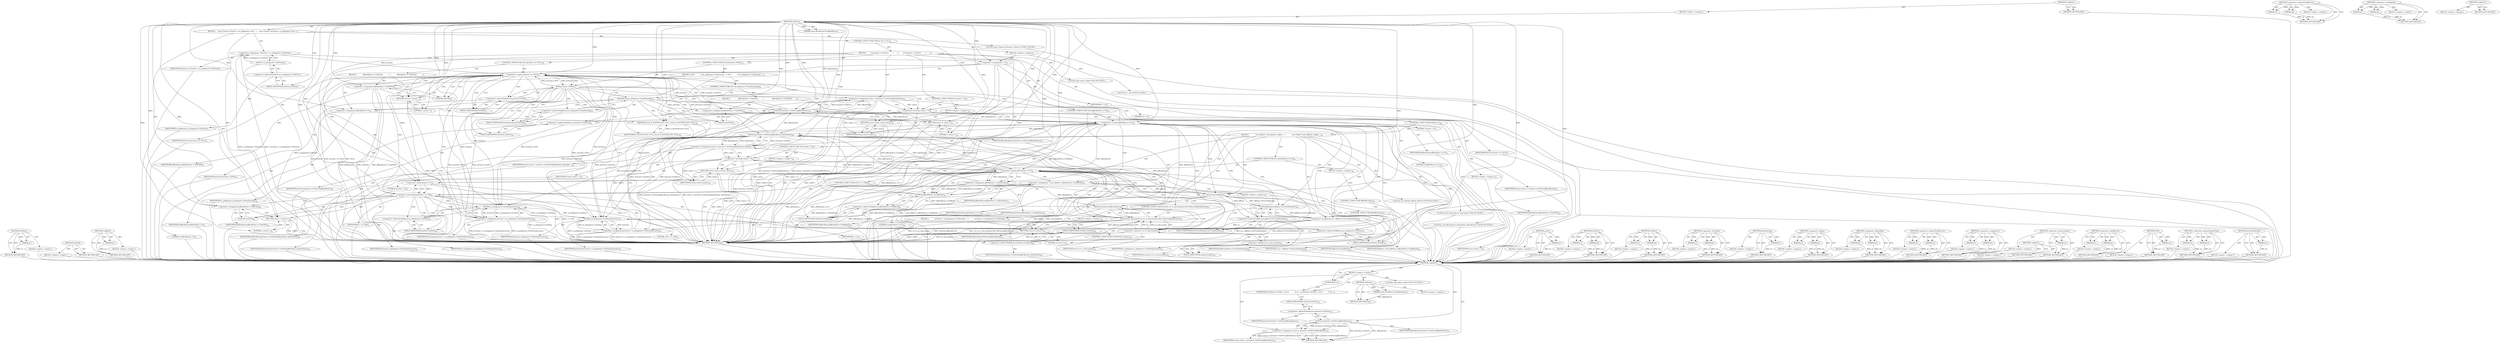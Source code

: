 digraph "&lt;global&gt;" {
vulnerable_251 [label=<(METHOD,VetEntry)>];
vulnerable_252 [label=<(PARAM,p1)>];
vulnerable_253 [label=<(BLOCK,&lt;empty&gt;,&lt;empty&gt;)>];
vulnerable_254 [label=<(METHOD_RETURN,ANY)>];
vulnerable_208 [label=<(METHOD,GetEOS)>];
vulnerable_209 [label=<(BLOCK,&lt;empty&gt;,&lt;empty&gt;)>];
vulnerable_210 [label=<(METHOD_RETURN,ANY)>];
vulnerable_229 [label=<(METHOD,GetBlock)>];
vulnerable_230 [label=<(PARAM,p1)>];
vulnerable_231 [label=<(BLOCK,&lt;empty&gt;,&lt;empty&gt;)>];
vulnerable_232 [label=<(METHOD_RETURN,ANY)>];
vulnerable_6 [label=<(METHOD,&lt;global&gt;)<SUB>1</SUB>>];
vulnerable_7 [label=<(BLOCK,&lt;empty&gt;,&lt;empty&gt;)<SUB>1</SUB>>];
vulnerable_8 [label=<(METHOD,GetFirst)<SUB>1</SUB>>];
vulnerable_9 [label=<(PARAM,const BlockEntry*&amp; pBlockEntry)<SUB>1</SUB>>];
vulnerable_10 [label=<(BLOCK,{
    const Cluster* pCluster = m_pSegment-&gt;Get...,{
    const Cluster* pCluster = m_pSegment-&gt;Get...)<SUB>2</SUB>>];
vulnerable_11 [label="<(LOCAL,const Cluster* pCluster: Cluster*)<SUB>3</SUB>>"];
vulnerable_12 [label=<(&lt;operator&gt;.assignment,* pCluster = m_pSegment-&gt;GetFirst())<SUB>3</SUB>>];
vulnerable_13 [label=<(IDENTIFIER,pCluster,* pCluster = m_pSegment-&gt;GetFirst())<SUB>3</SUB>>];
vulnerable_14 [label=<(GetFirst,m_pSegment-&gt;GetFirst())<SUB>3</SUB>>];
vulnerable_15 [label=<(&lt;operator&gt;.indirectFieldAccess,m_pSegment-&gt;GetFirst)<SUB>3</SUB>>];
vulnerable_16 [label=<(IDENTIFIER,m_pSegment,m_pSegment-&gt;GetFirst())<SUB>3</SUB>>];
vulnerable_17 [label=<(FIELD_IDENTIFIER,GetFirst,GetFirst)<SUB>3</SUB>>];
vulnerable_18 [label=<(CONTROL_STRUCTURE,FOR,for (int i = 0;;))<SUB>4</SUB>>];
vulnerable_19 [label=<(BLOCK,&lt;empty&gt;,&lt;empty&gt;)<SUB>4</SUB>>];
vulnerable_20 [label="<(LOCAL,int i: int)<SUB>4</SUB>>"];
vulnerable_21 [label=<(&lt;operator&gt;.assignment,i = 0)<SUB>4</SUB>>];
vulnerable_22 [label=<(IDENTIFIER,i,i = 0)<SUB>4</SUB>>];
vulnerable_23 [label=<(LITERAL,0,i = 0)<SUB>4</SUB>>];
vulnerable_24 [label=<(BLOCK,{
        if (pCluster == NULL)
        {
     ...,{
        if (pCluster == NULL)
        {
     ...)<SUB>5</SUB>>];
vulnerable_25 [label=<(CONTROL_STRUCTURE,IF,if (pCluster == NULL))<SUB>6</SUB>>];
vulnerable_26 [label=<(&lt;operator&gt;.equals,pCluster == NULL)<SUB>6</SUB>>];
vulnerable_27 [label=<(IDENTIFIER,pCluster,pCluster == NULL)<SUB>6</SUB>>];
vulnerable_28 [label=<(IDENTIFIER,NULL,pCluster == NULL)<SUB>6</SUB>>];
vulnerable_29 [label=<(BLOCK,{
            pBlockEntry = GetEOS();
         ...,{
            pBlockEntry = GetEOS();
         ...)<SUB>7</SUB>>];
vulnerable_30 [label=<(&lt;operator&gt;.assignment,pBlockEntry = GetEOS())<SUB>8</SUB>>];
vulnerable_31 [label=<(IDENTIFIER,pBlockEntry,pBlockEntry = GetEOS())<SUB>8</SUB>>];
vulnerable_32 [label=<(GetEOS,GetEOS())<SUB>8</SUB>>];
vulnerable_33 [label=<(RETURN,return 1;,return 1;)<SUB>9</SUB>>];
vulnerable_34 [label=<(LITERAL,1,return 1;)<SUB>9</SUB>>];
vulnerable_35 [label=<(CONTROL_STRUCTURE,IF,if (pCluster-&gt;EOS()))<SUB>11</SUB>>];
vulnerable_36 [label=<(EOS,pCluster-&gt;EOS())<SUB>11</SUB>>];
vulnerable_37 [label=<(&lt;operator&gt;.indirectFieldAccess,pCluster-&gt;EOS)<SUB>11</SUB>>];
vulnerable_38 [label=<(IDENTIFIER,pCluster,pCluster-&gt;EOS())<SUB>11</SUB>>];
vulnerable_39 [label=<(FIELD_IDENTIFIER,EOS,EOS)<SUB>11</SUB>>];
vulnerable_40 [label=<(BLOCK,{
 #if 0
            if (m_pSegment-&gt;Unparsed()...,{
 #if 0
            if (m_pSegment-&gt;Unparsed()...)<SUB>12</SUB>>];
vulnerable_41 [label=<(CONTROL_STRUCTURE,IF,if (m_pSegment-&gt;DoneParsing()))<SUB>20</SUB>>];
vulnerable_42 [label=<(DoneParsing,m_pSegment-&gt;DoneParsing())<SUB>20</SUB>>];
vulnerable_43 [label=<(&lt;operator&gt;.indirectFieldAccess,m_pSegment-&gt;DoneParsing)<SUB>20</SUB>>];
vulnerable_44 [label=<(IDENTIFIER,m_pSegment,m_pSegment-&gt;DoneParsing())<SUB>20</SUB>>];
vulnerable_45 [label=<(FIELD_IDENTIFIER,DoneParsing,DoneParsing)<SUB>20</SUB>>];
vulnerable_46 [label=<(BLOCK,{
                pBlockEntry = GetEOS();
     ...,{
                pBlockEntry = GetEOS();
     ...)<SUB>21</SUB>>];
vulnerable_47 [label=<(&lt;operator&gt;.assignment,pBlockEntry = GetEOS())<SUB>22</SUB>>];
vulnerable_48 [label=<(IDENTIFIER,pBlockEntry,pBlockEntry = GetEOS())<SUB>22</SUB>>];
vulnerable_49 [label=<(GetEOS,GetEOS())<SUB>22</SUB>>];
vulnerable_50 [label=<(RETURN,return 1;,return 1;)<SUB>23</SUB>>];
vulnerable_51 [label=<(LITERAL,1,return 1;)<SUB>23</SUB>>];
vulnerable_52 [label=<(&lt;operator&gt;.assignment,pBlockEntry = 0)<SUB>27</SUB>>];
vulnerable_53 [label=<(IDENTIFIER,pBlockEntry,pBlockEntry = 0)<SUB>27</SUB>>];
vulnerable_54 [label=<(LITERAL,0,pBlockEntry = 0)<SUB>27</SUB>>];
vulnerable_55 [label=<(RETURN,return E_BUFFER_NOT_FULL;,return E_BUFFER_NOT_FULL;)<SUB>28</SUB>>];
vulnerable_56 [label=<(IDENTIFIER,E_BUFFER_NOT_FULL,return E_BUFFER_NOT_FULL;)<SUB>28</SUB>>];
vulnerable_57 [label="<(LOCAL,long status: long)<SUB>30</SUB>>"];
vulnerable_58 [label=<(&lt;operator&gt;.assignment,status = pCluster-&gt;GetFirst(pBlockEntry))<SUB>30</SUB>>];
vulnerable_59 [label=<(IDENTIFIER,status,status = pCluster-&gt;GetFirst(pBlockEntry))<SUB>30</SUB>>];
vulnerable_60 [label=<(GetFirst,pCluster-&gt;GetFirst(pBlockEntry))<SUB>30</SUB>>];
vulnerable_61 [label=<(&lt;operator&gt;.indirectFieldAccess,pCluster-&gt;GetFirst)<SUB>30</SUB>>];
vulnerable_62 [label=<(IDENTIFIER,pCluster,pCluster-&gt;GetFirst(pBlockEntry))<SUB>30</SUB>>];
vulnerable_63 [label=<(FIELD_IDENTIFIER,GetFirst,GetFirst)<SUB>30</SUB>>];
vulnerable_64 [label=<(IDENTIFIER,pBlockEntry,pCluster-&gt;GetFirst(pBlockEntry))<SUB>30</SUB>>];
vulnerable_65 [label=<(CONTROL_STRUCTURE,IF,if (status &lt; 0))<SUB>31</SUB>>];
vulnerable_66 [label=<(&lt;operator&gt;.lessThan,status &lt; 0)<SUB>31</SUB>>];
vulnerable_67 [label=<(IDENTIFIER,status,status &lt; 0)<SUB>31</SUB>>];
vulnerable_68 [label=<(LITERAL,0,status &lt; 0)<SUB>31</SUB>>];
vulnerable_69 [label=<(BLOCK,&lt;empty&gt;,&lt;empty&gt;)<SUB>32</SUB>>];
vulnerable_70 [label=<(RETURN,return status;,return status;)<SUB>32</SUB>>];
vulnerable_71 [label=<(IDENTIFIER,status,return status;)<SUB>32</SUB>>];
vulnerable_72 [label=<(CONTROL_STRUCTURE,IF,if (pBlockEntry == 0))<SUB>33</SUB>>];
vulnerable_73 [label=<(&lt;operator&gt;.equals,pBlockEntry == 0)<SUB>33</SUB>>];
vulnerable_74 [label=<(IDENTIFIER,pBlockEntry,pBlockEntry == 0)<SUB>33</SUB>>];
vulnerable_75 [label=<(LITERAL,0,pBlockEntry == 0)<SUB>33</SUB>>];
vulnerable_76 [label=<(BLOCK,{
            pCluster = m_pSegment-&gt;GetNext(pC...,{
            pCluster = m_pSegment-&gt;GetNext(pC...)<SUB>34</SUB>>];
vulnerable_77 [label=<(&lt;operator&gt;.assignment,pCluster = m_pSegment-&gt;GetNext(pCluster))<SUB>35</SUB>>];
vulnerable_78 [label=<(IDENTIFIER,pCluster,pCluster = m_pSegment-&gt;GetNext(pCluster))<SUB>35</SUB>>];
vulnerable_79 [label=<(GetNext,m_pSegment-&gt;GetNext(pCluster))<SUB>35</SUB>>];
vulnerable_80 [label=<(&lt;operator&gt;.indirectFieldAccess,m_pSegment-&gt;GetNext)<SUB>35</SUB>>];
vulnerable_81 [label=<(IDENTIFIER,m_pSegment,m_pSegment-&gt;GetNext(pCluster))<SUB>35</SUB>>];
vulnerable_82 [label=<(FIELD_IDENTIFIER,GetNext,GetNext)<SUB>35</SUB>>];
vulnerable_83 [label=<(IDENTIFIER,pCluster,m_pSegment-&gt;GetNext(pCluster))<SUB>35</SUB>>];
vulnerable_84 [label=<(CONTROL_STRUCTURE,CONTINUE,continue;)<SUB>36</SUB>>];
vulnerable_85 [label=<(CONTROL_STRUCTURE,FOR,for (;;))<SUB>38</SUB>>];
vulnerable_86 [label=<(BLOCK,&lt;empty&gt;,&lt;empty&gt;)<SUB>38</SUB>>];
vulnerable_87 [label=<(BLOCK,{
            const Block* const pBlock = pBloc...,{
            const Block* const pBlock = pBloc...)<SUB>39</SUB>>];
vulnerable_88 [label="<(LOCAL,const Block* pBlock: Block*)<SUB>40</SUB>>"];
vulnerable_89 [label=<(&lt;operator&gt;.assignment,* const pBlock = pBlockEntry-&gt;GetBlock())<SUB>40</SUB>>];
vulnerable_90 [label=<(IDENTIFIER,pBlock,* const pBlock = pBlockEntry-&gt;GetBlock())<SUB>40</SUB>>];
vulnerable_91 [label=<(GetBlock,pBlockEntry-&gt;GetBlock())<SUB>40</SUB>>];
vulnerable_92 [label=<(&lt;operator&gt;.indirectFieldAccess,pBlockEntry-&gt;GetBlock)<SUB>40</SUB>>];
vulnerable_93 [label=<(IDENTIFIER,pBlockEntry,pBlockEntry-&gt;GetBlock())<SUB>40</SUB>>];
vulnerable_94 [label=<(FIELD_IDENTIFIER,GetBlock,GetBlock)<SUB>40</SUB>>];
vulnerable_95 [label=<(assert,assert(pBlock))<SUB>41</SUB>>];
vulnerable_96 [label=<(IDENTIFIER,pBlock,assert(pBlock))<SUB>41</SUB>>];
vulnerable_97 [label="<(LOCAL,const long long tn: long long)<SUB>42</SUB>>"];
vulnerable_98 [label=<(&lt;operator&gt;.assignment,tn = pBlock-&gt;GetTrackNumber())<SUB>42</SUB>>];
vulnerable_99 [label=<(IDENTIFIER,tn,tn = pBlock-&gt;GetTrackNumber())<SUB>42</SUB>>];
vulnerable_100 [label=<(GetTrackNumber,pBlock-&gt;GetTrackNumber())<SUB>42</SUB>>];
vulnerable_101 [label=<(&lt;operator&gt;.indirectFieldAccess,pBlock-&gt;GetTrackNumber)<SUB>42</SUB>>];
vulnerable_102 [label=<(IDENTIFIER,pBlock,pBlock-&gt;GetTrackNumber())<SUB>42</SUB>>];
vulnerable_103 [label=<(FIELD_IDENTIFIER,GetTrackNumber,GetTrackNumber)<SUB>42</SUB>>];
vulnerable_104 [label=<(CONTROL_STRUCTURE,IF,if ((tn == m_info.number) &amp;&amp; VetEntry(pBlockEntry)))<SUB>43</SUB>>];
vulnerable_105 [label=<(&lt;operator&gt;.logicalAnd,(tn == m_info.number) &amp;&amp; VetEntry(pBlockEntry))<SUB>43</SUB>>];
vulnerable_106 [label=<(&lt;operator&gt;.equals,tn == m_info.number)<SUB>43</SUB>>];
vulnerable_107 [label=<(IDENTIFIER,tn,tn == m_info.number)<SUB>43</SUB>>];
vulnerable_108 [label=<(&lt;operator&gt;.fieldAccess,m_info.number)<SUB>43</SUB>>];
vulnerable_109 [label=<(IDENTIFIER,m_info,tn == m_info.number)<SUB>43</SUB>>];
vulnerable_110 [label=<(FIELD_IDENTIFIER,number,number)<SUB>43</SUB>>];
vulnerable_111 [label=<(VetEntry,VetEntry(pBlockEntry))<SUB>43</SUB>>];
vulnerable_112 [label=<(IDENTIFIER,pBlockEntry,VetEntry(pBlockEntry))<SUB>43</SUB>>];
vulnerable_113 [label=<(BLOCK,&lt;empty&gt;,&lt;empty&gt;)<SUB>44</SUB>>];
vulnerable_114 [label=<(RETURN,return 0;,return 0;)<SUB>44</SUB>>];
vulnerable_115 [label=<(LITERAL,0,return 0;)<SUB>44</SUB>>];
vulnerable_116 [label="<(LOCAL,const BlockEntry* pNextEntry: BlockEntry*)<SUB>45</SUB>>"];
vulnerable_117 [label=<(&lt;operator&gt;.assignment,status = pCluster-&gt;GetNext(pBlockEntry, pNextEn...)<SUB>46</SUB>>];
vulnerable_118 [label=<(IDENTIFIER,status,status = pCluster-&gt;GetNext(pBlockEntry, pNextEn...)<SUB>46</SUB>>];
vulnerable_119 [label=<(GetNext,pCluster-&gt;GetNext(pBlockEntry, pNextEntry))<SUB>46</SUB>>];
vulnerable_120 [label=<(&lt;operator&gt;.indirectFieldAccess,pCluster-&gt;GetNext)<SUB>46</SUB>>];
vulnerable_121 [label=<(IDENTIFIER,pCluster,pCluster-&gt;GetNext(pBlockEntry, pNextEntry))<SUB>46</SUB>>];
vulnerable_122 [label=<(FIELD_IDENTIFIER,GetNext,GetNext)<SUB>46</SUB>>];
vulnerable_123 [label=<(IDENTIFIER,pBlockEntry,pCluster-&gt;GetNext(pBlockEntry, pNextEntry))<SUB>46</SUB>>];
vulnerable_124 [label=<(IDENTIFIER,pNextEntry,pCluster-&gt;GetNext(pBlockEntry, pNextEntry))<SUB>46</SUB>>];
vulnerable_125 [label=<(CONTROL_STRUCTURE,IF,if (status &lt; 0))<SUB>47</SUB>>];
vulnerable_126 [label=<(&lt;operator&gt;.lessThan,status &lt; 0)<SUB>47</SUB>>];
vulnerable_127 [label=<(IDENTIFIER,status,status &lt; 0)<SUB>47</SUB>>];
vulnerable_128 [label=<(LITERAL,0,status &lt; 0)<SUB>47</SUB>>];
vulnerable_129 [label=<(BLOCK,&lt;empty&gt;,&lt;empty&gt;)<SUB>48</SUB>>];
vulnerable_130 [label=<(RETURN,return status;,return status;)<SUB>48</SUB>>];
vulnerable_131 [label=<(IDENTIFIER,status,return status;)<SUB>48</SUB>>];
vulnerable_132 [label=<(CONTROL_STRUCTURE,IF,if (pNextEntry == 0))<SUB>49</SUB>>];
vulnerable_133 [label=<(&lt;operator&gt;.equals,pNextEntry == 0)<SUB>49</SUB>>];
vulnerable_134 [label=<(IDENTIFIER,pNextEntry,pNextEntry == 0)<SUB>49</SUB>>];
vulnerable_135 [label=<(LITERAL,0,pNextEntry == 0)<SUB>49</SUB>>];
vulnerable_136 [label=<(BLOCK,&lt;empty&gt;,&lt;empty&gt;)<SUB>50</SUB>>];
vulnerable_137 [label=<(CONTROL_STRUCTURE,BREAK,break;)<SUB>50</SUB>>];
vulnerable_138 [label=<(&lt;operator&gt;.assignment,pBlockEntry = pNextEntry)<SUB>51</SUB>>];
vulnerable_139 [label=<(IDENTIFIER,pBlockEntry,pBlockEntry = pNextEntry)<SUB>51</SUB>>];
vulnerable_140 [label=<(IDENTIFIER,pNextEntry,pBlockEntry = pNextEntry)<SUB>51</SUB>>];
vulnerable_141 [label=<(&lt;operator&gt;.preIncrement,++i)<SUB>53</SUB>>];
vulnerable_142 [label=<(IDENTIFIER,i,++i)<SUB>53</SUB>>];
vulnerable_143 [label=<(CONTROL_STRUCTURE,IF,if (i &gt;= 100))<SUB>54</SUB>>];
vulnerable_144 [label=<(&lt;operator&gt;.greaterEqualsThan,i &gt;= 100)<SUB>54</SUB>>];
vulnerable_145 [label=<(IDENTIFIER,i,i &gt;= 100)<SUB>54</SUB>>];
vulnerable_146 [label=<(LITERAL,100,i &gt;= 100)<SUB>54</SUB>>];
vulnerable_147 [label=<(BLOCK,&lt;empty&gt;,&lt;empty&gt;)<SUB>55</SUB>>];
vulnerable_148 [label=<(CONTROL_STRUCTURE,BREAK,break;)<SUB>55</SUB>>];
vulnerable_149 [label=<(&lt;operator&gt;.assignment,pCluster = m_pSegment-&gt;GetNext(pCluster))<SUB>56</SUB>>];
vulnerable_150 [label=<(IDENTIFIER,pCluster,pCluster = m_pSegment-&gt;GetNext(pCluster))<SUB>56</SUB>>];
vulnerable_151 [label=<(GetNext,m_pSegment-&gt;GetNext(pCluster))<SUB>56</SUB>>];
vulnerable_152 [label=<(&lt;operator&gt;.indirectFieldAccess,m_pSegment-&gt;GetNext)<SUB>56</SUB>>];
vulnerable_153 [label=<(IDENTIFIER,m_pSegment,m_pSegment-&gt;GetNext(pCluster))<SUB>56</SUB>>];
vulnerable_154 [label=<(FIELD_IDENTIFIER,GetNext,GetNext)<SUB>56</SUB>>];
vulnerable_155 [label=<(IDENTIFIER,pCluster,m_pSegment-&gt;GetNext(pCluster))<SUB>56</SUB>>];
vulnerable_156 [label=<(&lt;operator&gt;.assignment,pBlockEntry = GetEOS())<SUB>60</SUB>>];
vulnerable_157 [label=<(IDENTIFIER,pBlockEntry,pBlockEntry = GetEOS())<SUB>60</SUB>>];
vulnerable_158 [label=<(GetEOS,GetEOS())<SUB>60</SUB>>];
vulnerable_159 [label=<(RETURN,return 1;,return 1;)<SUB>61</SUB>>];
vulnerable_160 [label=<(LITERAL,1,return 1;)<SUB>61</SUB>>];
vulnerable_161 [label=<(METHOD_RETURN,long)<SUB>1</SUB>>];
vulnerable_163 [label=<(METHOD_RETURN,ANY)<SUB>1</SUB>>];
vulnerable_233 [label=<(METHOD,assert)>];
vulnerable_234 [label=<(PARAM,p1)>];
vulnerable_235 [label=<(BLOCK,&lt;empty&gt;,&lt;empty&gt;)>];
vulnerable_236 [label=<(METHOD_RETURN,ANY)>];
vulnerable_193 [label=<(METHOD,GetFirst)>];
vulnerable_194 [label=<(PARAM,p1)>];
vulnerable_195 [label=<(PARAM,p2)>];
vulnerable_196 [label=<(BLOCK,&lt;empty&gt;,&lt;empty&gt;)>];
vulnerable_197 [label=<(METHOD_RETURN,ANY)>];
vulnerable_224 [label=<(METHOD,GetNext)>];
vulnerable_225 [label=<(PARAM,p1)>];
vulnerable_226 [label=<(PARAM,p2)>];
vulnerable_227 [label=<(BLOCK,&lt;empty&gt;,&lt;empty&gt;)>];
vulnerable_228 [label=<(METHOD_RETURN,ANY)>];
vulnerable_219 [label=<(METHOD,&lt;operator&gt;.lessThan)>];
vulnerable_220 [label=<(PARAM,p1)>];
vulnerable_221 [label=<(PARAM,p2)>];
vulnerable_222 [label=<(BLOCK,&lt;empty&gt;,&lt;empty&gt;)>];
vulnerable_223 [label=<(METHOD_RETURN,ANY)>];
vulnerable_215 [label=<(METHOD,DoneParsing)>];
vulnerable_216 [label=<(PARAM,p1)>];
vulnerable_217 [label=<(BLOCK,&lt;empty&gt;,&lt;empty&gt;)>];
vulnerable_218 [label=<(METHOD_RETURN,ANY)>];
vulnerable_203 [label=<(METHOD,&lt;operator&gt;.equals)>];
vulnerable_204 [label=<(PARAM,p1)>];
vulnerable_205 [label=<(PARAM,p2)>];
vulnerable_206 [label=<(BLOCK,&lt;empty&gt;,&lt;empty&gt;)>];
vulnerable_207 [label=<(METHOD_RETURN,ANY)>];
vulnerable_241 [label=<(METHOD,&lt;operator&gt;.logicalAnd)>];
vulnerable_242 [label=<(PARAM,p1)>];
vulnerable_243 [label=<(PARAM,p2)>];
vulnerable_244 [label=<(BLOCK,&lt;empty&gt;,&lt;empty&gt;)>];
vulnerable_245 [label=<(METHOD_RETURN,ANY)>];
vulnerable_198 [label=<(METHOD,&lt;operator&gt;.indirectFieldAccess)>];
vulnerable_199 [label=<(PARAM,p1)>];
vulnerable_200 [label=<(PARAM,p2)>];
vulnerable_201 [label=<(BLOCK,&lt;empty&gt;,&lt;empty&gt;)>];
vulnerable_202 [label=<(METHOD_RETURN,ANY)>];
vulnerable_188 [label=<(METHOD,&lt;operator&gt;.assignment)>];
vulnerable_189 [label=<(PARAM,p1)>];
vulnerable_190 [label=<(PARAM,p2)>];
vulnerable_191 [label=<(BLOCK,&lt;empty&gt;,&lt;empty&gt;)>];
vulnerable_192 [label=<(METHOD_RETURN,ANY)>];
vulnerable_182 [label=<(METHOD,&lt;global&gt;)<SUB>1</SUB>>];
vulnerable_183 [label=<(BLOCK,&lt;empty&gt;,&lt;empty&gt;)>];
vulnerable_184 [label=<(METHOD_RETURN,ANY)>];
vulnerable_255 [label=<(METHOD,&lt;operator&gt;.preIncrement)>];
vulnerable_256 [label=<(PARAM,p1)>];
vulnerable_257 [label=<(BLOCK,&lt;empty&gt;,&lt;empty&gt;)>];
vulnerable_258 [label=<(METHOD_RETURN,ANY)>];
vulnerable_246 [label=<(METHOD,&lt;operator&gt;.fieldAccess)>];
vulnerable_247 [label=<(PARAM,p1)>];
vulnerable_248 [label=<(PARAM,p2)>];
vulnerable_249 [label=<(BLOCK,&lt;empty&gt;,&lt;empty&gt;)>];
vulnerable_250 [label=<(METHOD_RETURN,ANY)>];
vulnerable_211 [label=<(METHOD,EOS)>];
vulnerable_212 [label=<(PARAM,p1)>];
vulnerable_213 [label=<(BLOCK,&lt;empty&gt;,&lt;empty&gt;)>];
vulnerable_214 [label=<(METHOD_RETURN,ANY)>];
vulnerable_259 [label=<(METHOD,&lt;operator&gt;.greaterEqualsThan)>];
vulnerable_260 [label=<(PARAM,p1)>];
vulnerable_261 [label=<(PARAM,p2)>];
vulnerable_262 [label=<(BLOCK,&lt;empty&gt;,&lt;empty&gt;)>];
vulnerable_263 [label=<(METHOD_RETURN,ANY)>];
vulnerable_237 [label=<(METHOD,GetTrackNumber)>];
vulnerable_238 [label=<(PARAM,p1)>];
vulnerable_239 [label=<(BLOCK,&lt;empty&gt;,&lt;empty&gt;)>];
vulnerable_240 [label=<(METHOD_RETURN,ANY)>];
fixed_6 [label=<(METHOD,&lt;global&gt;)<SUB>1</SUB>>];
fixed_7 [label=<(BLOCK,&lt;empty&gt;,&lt;empty&gt;)<SUB>1</SUB>>];
fixed_8 [label=<(METHOD,GetFirst)<SUB>1</SUB>>];
fixed_9 [label=<(PARAM,const BlockEntry*&amp; pBlockEntry)<SUB>1</SUB>>];
fixed_10 [label=<(BLOCK,&lt;empty&gt;,&lt;empty&gt;)>];
fixed_11 [label=<(METHOD_RETURN,long)<SUB>1</SUB>>];
fixed_13 [label=<(UNKNOWN,t,t)<SUB>1</SUB>>];
fixed_14 [label=<(UNKNOWN,if (pCluster-&gt;EOS()) {
 #if 0
            if (m...,if (pCluster-&gt;EOS()) {
 #if 0
            if (m...)<SUB>2</SUB>>];
fixed_15 [label="<(LOCAL,long status: long)<SUB>19</SUB>>"];
fixed_16 [label=<(&lt;operator&gt;.assignment,status = pCluster-&gt;GetFirst(pBlockEntry))<SUB>19</SUB>>];
fixed_17 [label=<(IDENTIFIER,status,status = pCluster-&gt;GetFirst(pBlockEntry))<SUB>19</SUB>>];
fixed_18 [label=<(GetFirst,pCluster-&gt;GetFirst(pBlockEntry))<SUB>19</SUB>>];
fixed_19 [label=<(&lt;operator&gt;.indirectFieldAccess,pCluster-&gt;GetFirst)<SUB>19</SUB>>];
fixed_20 [label=<(IDENTIFIER,pCluster,pCluster-&gt;GetFirst(pBlockEntry))<SUB>19</SUB>>];
fixed_21 [label=<(FIELD_IDENTIFIER,GetFirst,GetFirst)<SUB>19</SUB>>];
fixed_22 [label=<(IDENTIFIER,pBlockEntry,pCluster-&gt;GetFirst(pBlockEntry))<SUB>19</SUB>>];
fixed_23 [label=<(METHOD_RETURN,ANY)<SUB>1</SUB>>];
fixed_43 [label=<(METHOD,&lt;operator&gt;.indirectFieldAccess)>];
fixed_44 [label=<(PARAM,p1)>];
fixed_45 [label=<(PARAM,p2)>];
fixed_46 [label=<(BLOCK,&lt;empty&gt;,&lt;empty&gt;)>];
fixed_47 [label=<(METHOD_RETURN,ANY)>];
fixed_38 [label=<(METHOD,&lt;operator&gt;.assignment)>];
fixed_39 [label=<(PARAM,p1)>];
fixed_40 [label=<(PARAM,p2)>];
fixed_41 [label=<(BLOCK,&lt;empty&gt;,&lt;empty&gt;)>];
fixed_42 [label=<(METHOD_RETURN,ANY)>];
fixed_32 [label=<(METHOD,&lt;global&gt;)<SUB>1</SUB>>];
fixed_33 [label=<(BLOCK,&lt;empty&gt;,&lt;empty&gt;)>];
fixed_34 [label=<(METHOD_RETURN,ANY)>];
vulnerable_251 -> vulnerable_252  [key=0, label="AST: "];
vulnerable_251 -> vulnerable_252  [key=1, label="DDG: "];
vulnerable_251 -> vulnerable_253  [key=0, label="AST: "];
vulnerable_251 -> vulnerable_254  [key=0, label="AST: "];
vulnerable_251 -> vulnerable_254  [key=1, label="CFG: "];
vulnerable_252 -> vulnerable_254  [key=0, label="DDG: p1"];
vulnerable_253 -> fixed_6  [key=0];
vulnerable_254 -> fixed_6  [key=0];
vulnerable_208 -> vulnerable_209  [key=0, label="AST: "];
vulnerable_208 -> vulnerable_210  [key=0, label="AST: "];
vulnerable_208 -> vulnerable_210  [key=1, label="CFG: "];
vulnerable_209 -> fixed_6  [key=0];
vulnerable_210 -> fixed_6  [key=0];
vulnerable_229 -> vulnerable_230  [key=0, label="AST: "];
vulnerable_229 -> vulnerable_230  [key=1, label="DDG: "];
vulnerable_229 -> vulnerable_231  [key=0, label="AST: "];
vulnerable_229 -> vulnerable_232  [key=0, label="AST: "];
vulnerable_229 -> vulnerable_232  [key=1, label="CFG: "];
vulnerable_230 -> vulnerable_232  [key=0, label="DDG: p1"];
vulnerable_231 -> fixed_6  [key=0];
vulnerable_232 -> fixed_6  [key=0];
vulnerable_6 -> vulnerable_7  [key=0, label="AST: "];
vulnerable_6 -> vulnerable_163  [key=0, label="AST: "];
vulnerable_6 -> vulnerable_163  [key=1, label="CFG: "];
vulnerable_7 -> vulnerable_8  [key=0, label="AST: "];
vulnerable_8 -> vulnerable_9  [key=0, label="AST: "];
vulnerable_8 -> vulnerable_9  [key=1, label="DDG: "];
vulnerable_8 -> vulnerable_10  [key=0, label="AST: "];
vulnerable_8 -> vulnerable_161  [key=0, label="AST: "];
vulnerable_8 -> vulnerable_17  [key=0, label="CFG: "];
vulnerable_8 -> vulnerable_156  [key=0, label="DDG: "];
vulnerable_8 -> vulnerable_159  [key=0, label="DDG: "];
vulnerable_8 -> vulnerable_160  [key=0, label="DDG: "];
vulnerable_8 -> vulnerable_21  [key=0, label="DDG: "];
vulnerable_8 -> vulnerable_141  [key=0, label="DDG: "];
vulnerable_8 -> vulnerable_26  [key=0, label="DDG: "];
vulnerable_8 -> vulnerable_30  [key=0, label="DDG: "];
vulnerable_8 -> vulnerable_33  [key=0, label="DDG: "];
vulnerable_8 -> vulnerable_52  [key=0, label="DDG: "];
vulnerable_8 -> vulnerable_55  [key=0, label="DDG: "];
vulnerable_8 -> vulnerable_60  [key=0, label="DDG: "];
vulnerable_8 -> vulnerable_66  [key=0, label="DDG: "];
vulnerable_8 -> vulnerable_73  [key=0, label="DDG: "];
vulnerable_8 -> vulnerable_138  [key=0, label="DDG: "];
vulnerable_8 -> vulnerable_144  [key=0, label="DDG: "];
vulnerable_8 -> vulnerable_151  [key=0, label="DDG: "];
vulnerable_8 -> vulnerable_34  [key=0, label="DDG: "];
vulnerable_8 -> vulnerable_56  [key=0, label="DDG: "];
vulnerable_8 -> vulnerable_71  [key=0, label="DDG: "];
vulnerable_8 -> vulnerable_95  [key=0, label="DDG: "];
vulnerable_8 -> vulnerable_47  [key=0, label="DDG: "];
vulnerable_8 -> vulnerable_50  [key=0, label="DDG: "];
vulnerable_8 -> vulnerable_79  [key=0, label="DDG: "];
vulnerable_8 -> vulnerable_114  [key=0, label="DDG: "];
vulnerable_8 -> vulnerable_119  [key=0, label="DDG: "];
vulnerable_8 -> vulnerable_126  [key=0, label="DDG: "];
vulnerable_8 -> vulnerable_133  [key=0, label="DDG: "];
vulnerable_8 -> vulnerable_51  [key=0, label="DDG: "];
vulnerable_8 -> vulnerable_106  [key=0, label="DDG: "];
vulnerable_8 -> vulnerable_111  [key=0, label="DDG: "];
vulnerable_8 -> vulnerable_115  [key=0, label="DDG: "];
vulnerable_8 -> vulnerable_131  [key=0, label="DDG: "];
vulnerable_9 -> vulnerable_60  [key=0, label="DDG: pBlockEntry"];
vulnerable_10 -> vulnerable_11  [key=0, label="AST: "];
vulnerable_10 -> vulnerable_12  [key=0, label="AST: "];
vulnerable_10 -> vulnerable_18  [key=0, label="AST: "];
vulnerable_10 -> vulnerable_156  [key=0, label="AST: "];
vulnerable_10 -> vulnerable_159  [key=0, label="AST: "];
vulnerable_11 -> fixed_6  [key=0];
vulnerable_12 -> vulnerable_13  [key=0, label="AST: "];
vulnerable_12 -> vulnerable_14  [key=0, label="AST: "];
vulnerable_12 -> vulnerable_21  [key=0, label="CFG: "];
vulnerable_12 -> vulnerable_161  [key=0, label="DDG: m_pSegment-&gt;GetFirst()"];
vulnerable_12 -> vulnerable_161  [key=1, label="DDG: * pCluster = m_pSegment-&gt;GetFirst()"];
vulnerable_12 -> vulnerable_26  [key=0, label="DDG: pCluster"];
vulnerable_13 -> fixed_6  [key=0];
vulnerable_14 -> vulnerable_15  [key=0, label="AST: "];
vulnerable_14 -> vulnerable_12  [key=0, label="CFG: "];
vulnerable_14 -> vulnerable_12  [key=1, label="DDG: m_pSegment-&gt;GetFirst"];
vulnerable_14 -> vulnerable_161  [key=0, label="DDG: m_pSegment-&gt;GetFirst"];
vulnerable_15 -> vulnerable_16  [key=0, label="AST: "];
vulnerable_15 -> vulnerable_17  [key=0, label="AST: "];
vulnerable_15 -> vulnerable_14  [key=0, label="CFG: "];
vulnerable_16 -> fixed_6  [key=0];
vulnerable_17 -> vulnerable_15  [key=0, label="CFG: "];
vulnerable_18 -> vulnerable_19  [key=0, label="AST: "];
vulnerable_18 -> vulnerable_24  [key=0, label="AST: "];
vulnerable_19 -> vulnerable_20  [key=0, label="AST: "];
vulnerable_19 -> vulnerable_21  [key=0, label="AST: "];
vulnerable_20 -> fixed_6  [key=0];
vulnerable_21 -> vulnerable_22  [key=0, label="AST: "];
vulnerable_21 -> vulnerable_23  [key=0, label="AST: "];
vulnerable_21 -> vulnerable_26  [key=0, label="CFG: "];
vulnerable_21 -> vulnerable_161  [key=0, label="DDG: i"];
vulnerable_21 -> vulnerable_161  [key=1, label="DDG: i = 0"];
vulnerable_21 -> vulnerable_141  [key=0, label="DDG: i"];
vulnerable_22 -> fixed_6  [key=0];
vulnerable_23 -> fixed_6  [key=0];
vulnerable_24 -> vulnerable_25  [key=0, label="AST: "];
vulnerable_24 -> vulnerable_35  [key=0, label="AST: "];
vulnerable_24 -> vulnerable_57  [key=0, label="AST: "];
vulnerable_24 -> vulnerable_58  [key=0, label="AST: "];
vulnerable_24 -> vulnerable_65  [key=0, label="AST: "];
vulnerable_24 -> vulnerable_72  [key=0, label="AST: "];
vulnerable_24 -> vulnerable_85  [key=0, label="AST: "];
vulnerable_24 -> vulnerable_141  [key=0, label="AST: "];
vulnerable_24 -> vulnerable_143  [key=0, label="AST: "];
vulnerable_24 -> vulnerable_149  [key=0, label="AST: "];
vulnerable_25 -> vulnerable_26  [key=0, label="AST: "];
vulnerable_25 -> vulnerable_29  [key=0, label="AST: "];
vulnerable_26 -> vulnerable_27  [key=0, label="AST: "];
vulnerable_26 -> vulnerable_28  [key=0, label="AST: "];
vulnerable_26 -> vulnerable_32  [key=0, label="CFG: "];
vulnerable_26 -> vulnerable_32  [key=1, label="CDG: "];
vulnerable_26 -> vulnerable_39  [key=0, label="CFG: "];
vulnerable_26 -> vulnerable_39  [key=1, label="CDG: "];
vulnerable_26 -> vulnerable_161  [key=0, label="DDG: pCluster"];
vulnerable_26 -> vulnerable_161  [key=1, label="DDG: pCluster == NULL"];
vulnerable_26 -> vulnerable_161  [key=2, label="DDG: NULL"];
vulnerable_26 -> vulnerable_36  [key=0, label="DDG: pCluster"];
vulnerable_26 -> vulnerable_36  [key=1, label="CDG: "];
vulnerable_26 -> vulnerable_60  [key=0, label="DDG: pCluster"];
vulnerable_26 -> vulnerable_151  [key=0, label="DDG: pCluster"];
vulnerable_26 -> vulnerable_79  [key=0, label="DDG: pCluster"];
vulnerable_26 -> vulnerable_119  [key=0, label="DDG: pCluster"];
vulnerable_26 -> vulnerable_30  [key=0, label="CDG: "];
vulnerable_26 -> vulnerable_37  [key=0, label="CDG: "];
vulnerable_26 -> vulnerable_33  [key=0, label="CDG: "];
vulnerable_27 -> fixed_6  [key=0];
vulnerable_28 -> fixed_6  [key=0];
vulnerable_29 -> vulnerable_30  [key=0, label="AST: "];
vulnerable_29 -> vulnerable_33  [key=0, label="AST: "];
vulnerable_30 -> vulnerable_31  [key=0, label="AST: "];
vulnerable_30 -> vulnerable_32  [key=0, label="AST: "];
vulnerable_30 -> vulnerable_33  [key=0, label="CFG: "];
vulnerable_30 -> vulnerable_161  [key=0, label="DDG: pBlockEntry"];
vulnerable_30 -> vulnerable_161  [key=1, label="DDG: GetEOS()"];
vulnerable_30 -> vulnerable_161  [key=2, label="DDG: pBlockEntry = GetEOS()"];
vulnerable_31 -> fixed_6  [key=0];
vulnerable_32 -> vulnerable_30  [key=0, label="CFG: "];
vulnerable_33 -> vulnerable_34  [key=0, label="AST: "];
vulnerable_33 -> vulnerable_161  [key=0, label="CFG: "];
vulnerable_33 -> vulnerable_161  [key=1, label="DDG: &lt;RET&gt;"];
vulnerable_34 -> vulnerable_33  [key=0, label="DDG: 1"];
vulnerable_35 -> vulnerable_36  [key=0, label="AST: "];
vulnerable_35 -> vulnerable_40  [key=0, label="AST: "];
vulnerable_36 -> vulnerable_37  [key=0, label="AST: "];
vulnerable_36 -> vulnerable_45  [key=0, label="CFG: "];
vulnerable_36 -> vulnerable_45  [key=1, label="CDG: "];
vulnerable_36 -> vulnerable_63  [key=0, label="CFG: "];
vulnerable_36 -> vulnerable_63  [key=1, label="CDG: "];
vulnerable_36 -> vulnerable_161  [key=0, label="DDG: pCluster-&gt;EOS"];
vulnerable_36 -> vulnerable_161  [key=1, label="DDG: pCluster-&gt;EOS()"];
vulnerable_36 -> vulnerable_26  [key=0, label="DDG: pCluster-&gt;EOS"];
vulnerable_36 -> vulnerable_151  [key=0, label="DDG: pCluster-&gt;EOS"];
vulnerable_36 -> vulnerable_79  [key=0, label="DDG: pCluster-&gt;EOS"];
vulnerable_36 -> vulnerable_60  [key=0, label="CDG: "];
vulnerable_36 -> vulnerable_42  [key=0, label="CDG: "];
vulnerable_36 -> vulnerable_43  [key=0, label="CDG: "];
vulnerable_36 -> vulnerable_58  [key=0, label="CDG: "];
vulnerable_36 -> vulnerable_61  [key=0, label="CDG: "];
vulnerable_36 -> vulnerable_66  [key=0, label="CDG: "];
vulnerable_37 -> vulnerable_38  [key=0, label="AST: "];
vulnerable_37 -> vulnerable_39  [key=0, label="AST: "];
vulnerable_37 -> vulnerable_36  [key=0, label="CFG: "];
vulnerable_38 -> fixed_6  [key=0];
vulnerable_39 -> vulnerable_37  [key=0, label="CFG: "];
vulnerable_40 -> vulnerable_41  [key=0, label="AST: "];
vulnerable_40 -> vulnerable_52  [key=0, label="AST: "];
vulnerable_40 -> vulnerable_55  [key=0, label="AST: "];
vulnerable_41 -> vulnerable_42  [key=0, label="AST: "];
vulnerable_41 -> vulnerable_46  [key=0, label="AST: "];
vulnerable_42 -> vulnerable_43  [key=0, label="AST: "];
vulnerable_42 -> vulnerable_49  [key=0, label="CFG: "];
vulnerable_42 -> vulnerable_49  [key=1, label="CDG: "];
vulnerable_42 -> vulnerable_52  [key=0, label="CFG: "];
vulnerable_42 -> vulnerable_52  [key=1, label="CDG: "];
vulnerable_42 -> vulnerable_50  [key=0, label="CDG: "];
vulnerable_42 -> vulnerable_47  [key=0, label="CDG: "];
vulnerable_42 -> vulnerable_55  [key=0, label="CDG: "];
vulnerable_43 -> vulnerable_44  [key=0, label="AST: "];
vulnerable_43 -> vulnerable_45  [key=0, label="AST: "];
vulnerable_43 -> vulnerable_42  [key=0, label="CFG: "];
vulnerable_44 -> fixed_6  [key=0];
vulnerable_45 -> vulnerable_43  [key=0, label="CFG: "];
vulnerable_46 -> vulnerable_47  [key=0, label="AST: "];
vulnerable_46 -> vulnerable_50  [key=0, label="AST: "];
vulnerable_47 -> vulnerable_48  [key=0, label="AST: "];
vulnerable_47 -> vulnerable_49  [key=0, label="AST: "];
vulnerable_47 -> vulnerable_50  [key=0, label="CFG: "];
vulnerable_48 -> fixed_6  [key=0];
vulnerable_49 -> vulnerable_47  [key=0, label="CFG: "];
vulnerable_50 -> vulnerable_51  [key=0, label="AST: "];
vulnerable_50 -> vulnerable_161  [key=0, label="CFG: "];
vulnerable_50 -> vulnerable_161  [key=1, label="DDG: &lt;RET&gt;"];
vulnerable_51 -> vulnerable_50  [key=0, label="DDG: 1"];
vulnerable_52 -> vulnerable_53  [key=0, label="AST: "];
vulnerable_52 -> vulnerable_54  [key=0, label="AST: "];
vulnerable_52 -> vulnerable_55  [key=0, label="CFG: "];
vulnerable_53 -> fixed_6  [key=0];
vulnerable_54 -> fixed_6  [key=0];
vulnerable_55 -> vulnerable_56  [key=0, label="AST: "];
vulnerable_55 -> vulnerable_161  [key=0, label="CFG: "];
vulnerable_55 -> vulnerable_161  [key=1, label="DDG: &lt;RET&gt;"];
vulnerable_56 -> vulnerable_55  [key=0, label="DDG: E_BUFFER_NOT_FULL"];
vulnerable_57 -> fixed_6  [key=0];
vulnerable_58 -> vulnerable_59  [key=0, label="AST: "];
vulnerable_58 -> vulnerable_60  [key=0, label="AST: "];
vulnerable_58 -> vulnerable_66  [key=0, label="CFG: "];
vulnerable_58 -> vulnerable_66  [key=1, label="DDG: status"];
vulnerable_58 -> vulnerable_161  [key=0, label="DDG: pCluster-&gt;GetFirst(pBlockEntry)"];
vulnerable_58 -> vulnerable_161  [key=1, label="DDG: status = pCluster-&gt;GetFirst(pBlockEntry)"];
vulnerable_59 -> fixed_6  [key=0];
vulnerable_60 -> vulnerable_61  [key=0, label="AST: "];
vulnerable_60 -> vulnerable_64  [key=0, label="AST: "];
vulnerable_60 -> vulnerable_58  [key=0, label="CFG: "];
vulnerable_60 -> vulnerable_58  [key=1, label="DDG: pCluster-&gt;GetFirst"];
vulnerable_60 -> vulnerable_58  [key=2, label="DDG: pBlockEntry"];
vulnerable_60 -> vulnerable_161  [key=0, label="DDG: pCluster-&gt;GetFirst"];
vulnerable_60 -> vulnerable_26  [key=0, label="DDG: pCluster-&gt;GetFirst"];
vulnerable_60 -> vulnerable_73  [key=0, label="DDG: pBlockEntry"];
vulnerable_60 -> vulnerable_151  [key=0, label="DDG: pCluster-&gt;GetFirst"];
vulnerable_60 -> vulnerable_79  [key=0, label="DDG: pCluster-&gt;GetFirst"];
vulnerable_61 -> vulnerable_62  [key=0, label="AST: "];
vulnerable_61 -> vulnerable_63  [key=0, label="AST: "];
vulnerable_61 -> vulnerable_60  [key=0, label="CFG: "];
vulnerable_62 -> fixed_6  [key=0];
vulnerable_63 -> vulnerable_61  [key=0, label="CFG: "];
vulnerable_64 -> fixed_6  [key=0];
vulnerable_65 -> vulnerable_66  [key=0, label="AST: "];
vulnerable_65 -> vulnerable_69  [key=0, label="AST: "];
vulnerable_66 -> vulnerable_67  [key=0, label="AST: "];
vulnerable_66 -> vulnerable_68  [key=0, label="AST: "];
vulnerable_66 -> vulnerable_70  [key=0, label="CFG: "];
vulnerable_66 -> vulnerable_70  [key=1, label="CDG: "];
vulnerable_66 -> vulnerable_73  [key=0, label="CFG: "];
vulnerable_66 -> vulnerable_73  [key=1, label="CDG: "];
vulnerable_66 -> vulnerable_161  [key=0, label="DDG: status"];
vulnerable_66 -> vulnerable_161  [key=1, label="DDG: status &lt; 0"];
vulnerable_66 -> vulnerable_71  [key=0, label="DDG: status"];
vulnerable_67 -> fixed_6  [key=0];
vulnerable_68 -> fixed_6  [key=0];
vulnerable_69 -> vulnerable_70  [key=0, label="AST: "];
vulnerable_70 -> vulnerable_71  [key=0, label="AST: "];
vulnerable_70 -> vulnerable_161  [key=0, label="CFG: "];
vulnerable_70 -> vulnerable_161  [key=1, label="DDG: &lt;RET&gt;"];
vulnerable_71 -> vulnerable_70  [key=0, label="DDG: status"];
vulnerable_72 -> vulnerable_73  [key=0, label="AST: "];
vulnerable_72 -> vulnerable_76  [key=0, label="AST: "];
vulnerable_73 -> vulnerable_74  [key=0, label="AST: "];
vulnerable_73 -> vulnerable_75  [key=0, label="AST: "];
vulnerable_73 -> vulnerable_82  [key=0, label="CFG: "];
vulnerable_73 -> vulnerable_82  [key=1, label="CDG: "];
vulnerable_73 -> vulnerable_94  [key=0, label="CFG: "];
vulnerable_73 -> vulnerable_94  [key=1, label="CDG: "];
vulnerable_73 -> vulnerable_161  [key=0, label="DDG: pBlockEntry == 0"];
vulnerable_73 -> vulnerable_60  [key=0, label="DDG: pBlockEntry"];
vulnerable_73 -> vulnerable_91  [key=0, label="DDG: pBlockEntry"];
vulnerable_73 -> vulnerable_91  [key=1, label="CDG: "];
vulnerable_73 -> vulnerable_119  [key=0, label="DDG: pBlockEntry"];
vulnerable_73 -> vulnerable_111  [key=0, label="DDG: pBlockEntry"];
vulnerable_73 -> vulnerable_26  [key=0, label="CDG: "];
vulnerable_73 -> vulnerable_77  [key=0, label="CDG: "];
vulnerable_73 -> vulnerable_98  [key=0, label="CDG: "];
vulnerable_73 -> vulnerable_103  [key=0, label="CDG: "];
vulnerable_73 -> vulnerable_95  [key=0, label="CDG: "];
vulnerable_73 -> vulnerable_92  [key=0, label="CDG: "];
vulnerable_73 -> vulnerable_101  [key=0, label="CDG: "];
vulnerable_73 -> vulnerable_79  [key=0, label="CDG: "];
vulnerable_73 -> vulnerable_80  [key=0, label="CDG: "];
vulnerable_73 -> vulnerable_100  [key=0, label="CDG: "];
vulnerable_73 -> vulnerable_108  [key=0, label="CDG: "];
vulnerable_73 -> vulnerable_89  [key=0, label="CDG: "];
vulnerable_73 -> vulnerable_106  [key=0, label="CDG: "];
vulnerable_73 -> vulnerable_105  [key=0, label="CDG: "];
vulnerable_73 -> vulnerable_110  [key=0, label="CDG: "];
vulnerable_74 -> fixed_6  [key=0];
vulnerable_75 -> fixed_6  [key=0];
vulnerable_76 -> vulnerable_77  [key=0, label="AST: "];
vulnerable_76 -> vulnerable_84  [key=0, label="AST: "];
vulnerable_77 -> vulnerable_78  [key=0, label="AST: "];
vulnerable_77 -> vulnerable_79  [key=0, label="AST: "];
vulnerable_77 -> vulnerable_26  [key=0, label="CFG: "];
vulnerable_77 -> vulnerable_26  [key=1, label="DDG: pCluster"];
vulnerable_77 -> vulnerable_161  [key=0, label="DDG: m_pSegment-&gt;GetNext(pCluster)"];
vulnerable_77 -> vulnerable_161  [key=1, label="DDG: pCluster = m_pSegment-&gt;GetNext(pCluster)"];
vulnerable_78 -> fixed_6  [key=0];
vulnerable_79 -> vulnerable_80  [key=0, label="AST: "];
vulnerable_79 -> vulnerable_83  [key=0, label="AST: "];
vulnerable_79 -> vulnerable_77  [key=0, label="CFG: "];
vulnerable_79 -> vulnerable_77  [key=1, label="DDG: m_pSegment-&gt;GetNext"];
vulnerable_79 -> vulnerable_77  [key=2, label="DDG: pCluster"];
vulnerable_79 -> vulnerable_161  [key=0, label="DDG: m_pSegment-&gt;GetNext"];
vulnerable_79 -> vulnerable_151  [key=0, label="DDG: m_pSegment-&gt;GetNext"];
vulnerable_80 -> vulnerable_81  [key=0, label="AST: "];
vulnerable_80 -> vulnerable_82  [key=0, label="AST: "];
vulnerable_80 -> vulnerable_79  [key=0, label="CFG: "];
vulnerable_81 -> fixed_6  [key=0];
vulnerable_82 -> vulnerable_80  [key=0, label="CFG: "];
vulnerable_83 -> fixed_6  [key=0];
vulnerable_84 -> fixed_6  [key=0];
vulnerable_85 -> vulnerable_86  [key=0, label="AST: "];
vulnerable_85 -> vulnerable_87  [key=0, label="AST: "];
vulnerable_86 -> fixed_6  [key=0];
vulnerable_87 -> vulnerable_88  [key=0, label="AST: "];
vulnerable_87 -> vulnerable_89  [key=0, label="AST: "];
vulnerable_87 -> vulnerable_95  [key=0, label="AST: "];
vulnerable_87 -> vulnerable_97  [key=0, label="AST: "];
vulnerable_87 -> vulnerable_98  [key=0, label="AST: "];
vulnerable_87 -> vulnerable_104  [key=0, label="AST: "];
vulnerable_87 -> vulnerable_116  [key=0, label="AST: "];
vulnerable_87 -> vulnerable_117  [key=0, label="AST: "];
vulnerable_87 -> vulnerable_125  [key=0, label="AST: "];
vulnerable_87 -> vulnerable_132  [key=0, label="AST: "];
vulnerable_87 -> vulnerable_138  [key=0, label="AST: "];
vulnerable_88 -> fixed_6  [key=0];
vulnerable_89 -> vulnerable_90  [key=0, label="AST: "];
vulnerable_89 -> vulnerable_91  [key=0, label="AST: "];
vulnerable_89 -> vulnerable_95  [key=0, label="CFG: "];
vulnerable_89 -> vulnerable_95  [key=1, label="DDG: pBlock"];
vulnerable_89 -> vulnerable_161  [key=0, label="DDG: pBlockEntry-&gt;GetBlock()"];
vulnerable_89 -> vulnerable_161  [key=1, label="DDG: * const pBlock = pBlockEntry-&gt;GetBlock()"];
vulnerable_90 -> fixed_6  [key=0];
vulnerable_91 -> vulnerable_92  [key=0, label="AST: "];
vulnerable_91 -> vulnerable_89  [key=0, label="CFG: "];
vulnerable_91 -> vulnerable_89  [key=1, label="DDG: pBlockEntry-&gt;GetBlock"];
vulnerable_91 -> vulnerable_161  [key=0, label="DDG: pBlockEntry-&gt;GetBlock"];
vulnerable_91 -> vulnerable_60  [key=0, label="DDG: pBlockEntry-&gt;GetBlock"];
vulnerable_91 -> vulnerable_73  [key=0, label="DDG: pBlockEntry-&gt;GetBlock"];
vulnerable_91 -> vulnerable_119  [key=0, label="DDG: pBlockEntry-&gt;GetBlock"];
vulnerable_91 -> vulnerable_111  [key=0, label="DDG: pBlockEntry-&gt;GetBlock"];
vulnerable_92 -> vulnerable_93  [key=0, label="AST: "];
vulnerable_92 -> vulnerable_94  [key=0, label="AST: "];
vulnerable_92 -> vulnerable_91  [key=0, label="CFG: "];
vulnerable_93 -> fixed_6  [key=0];
vulnerable_94 -> vulnerable_92  [key=0, label="CFG: "];
vulnerable_95 -> vulnerable_96  [key=0, label="AST: "];
vulnerable_95 -> vulnerable_103  [key=0, label="CFG: "];
vulnerable_95 -> vulnerable_161  [key=0, label="DDG: pBlock"];
vulnerable_95 -> vulnerable_161  [key=1, label="DDG: assert(pBlock)"];
vulnerable_95 -> vulnerable_100  [key=0, label="DDG: pBlock"];
vulnerable_96 -> fixed_6  [key=0];
vulnerable_97 -> fixed_6  [key=0];
vulnerable_98 -> vulnerable_99  [key=0, label="AST: "];
vulnerable_98 -> vulnerable_100  [key=0, label="AST: "];
vulnerable_98 -> vulnerable_110  [key=0, label="CFG: "];
vulnerable_98 -> vulnerable_161  [key=0, label="DDG: pBlock-&gt;GetTrackNumber()"];
vulnerable_98 -> vulnerable_161  [key=1, label="DDG: tn = pBlock-&gt;GetTrackNumber()"];
vulnerable_98 -> vulnerable_106  [key=0, label="DDG: tn"];
vulnerable_99 -> fixed_6  [key=0];
vulnerable_100 -> vulnerable_101  [key=0, label="AST: "];
vulnerable_100 -> vulnerable_98  [key=0, label="CFG: "];
vulnerable_100 -> vulnerable_98  [key=1, label="DDG: pBlock-&gt;GetTrackNumber"];
vulnerable_100 -> vulnerable_161  [key=0, label="DDG: pBlock-&gt;GetTrackNumber"];
vulnerable_100 -> vulnerable_95  [key=0, label="DDG: pBlock-&gt;GetTrackNumber"];
vulnerable_101 -> vulnerable_102  [key=0, label="AST: "];
vulnerable_101 -> vulnerable_103  [key=0, label="AST: "];
vulnerable_101 -> vulnerable_100  [key=0, label="CFG: "];
vulnerable_102 -> fixed_6  [key=0];
vulnerable_103 -> vulnerable_101  [key=0, label="CFG: "];
vulnerable_104 -> vulnerable_105  [key=0, label="AST: "];
vulnerable_104 -> vulnerable_113  [key=0, label="AST: "];
vulnerable_105 -> vulnerable_106  [key=0, label="AST: "];
vulnerable_105 -> vulnerable_111  [key=0, label="AST: "];
vulnerable_105 -> vulnerable_114  [key=0, label="CFG: "];
vulnerable_105 -> vulnerable_114  [key=1, label="CDG: "];
vulnerable_105 -> vulnerable_122  [key=0, label="CFG: "];
vulnerable_105 -> vulnerable_122  [key=1, label="CDG: "];
vulnerable_105 -> vulnerable_161  [key=0, label="DDG: tn == m_info.number"];
vulnerable_105 -> vulnerable_161  [key=1, label="DDG: VetEntry(pBlockEntry)"];
vulnerable_105 -> vulnerable_161  [key=2, label="DDG: (tn == m_info.number) &amp;&amp; VetEntry(pBlockEntry)"];
vulnerable_105 -> vulnerable_120  [key=0, label="CDG: "];
vulnerable_105 -> vulnerable_119  [key=0, label="CDG: "];
vulnerable_105 -> vulnerable_126  [key=0, label="CDG: "];
vulnerable_105 -> vulnerable_117  [key=0, label="CDG: "];
vulnerable_106 -> vulnerable_107  [key=0, label="AST: "];
vulnerable_106 -> vulnerable_108  [key=0, label="AST: "];
vulnerable_106 -> vulnerable_105  [key=0, label="CFG: "];
vulnerable_106 -> vulnerable_105  [key=1, label="DDG: tn"];
vulnerable_106 -> vulnerable_105  [key=2, label="DDG: m_info.number"];
vulnerable_106 -> vulnerable_111  [key=0, label="CFG: "];
vulnerable_106 -> vulnerable_111  [key=1, label="CDG: "];
vulnerable_106 -> vulnerable_161  [key=0, label="DDG: tn"];
vulnerable_106 -> vulnerable_161  [key=1, label="DDG: m_info.number"];
vulnerable_107 -> fixed_6  [key=0];
vulnerable_108 -> vulnerable_109  [key=0, label="AST: "];
vulnerable_108 -> vulnerable_110  [key=0, label="AST: "];
vulnerable_108 -> vulnerable_106  [key=0, label="CFG: "];
vulnerable_109 -> fixed_6  [key=0];
vulnerable_110 -> vulnerable_108  [key=0, label="CFG: "];
vulnerable_111 -> vulnerable_112  [key=0, label="AST: "];
vulnerable_111 -> vulnerable_105  [key=0, label="CFG: "];
vulnerable_111 -> vulnerable_105  [key=1, label="DDG: pBlockEntry"];
vulnerable_111 -> vulnerable_119  [key=0, label="DDG: pBlockEntry"];
vulnerable_112 -> fixed_6  [key=0];
vulnerable_113 -> vulnerable_114  [key=0, label="AST: "];
vulnerable_114 -> vulnerable_115  [key=0, label="AST: "];
vulnerable_114 -> vulnerable_161  [key=0, label="CFG: "];
vulnerable_114 -> vulnerable_161  [key=1, label="DDG: &lt;RET&gt;"];
vulnerable_115 -> vulnerable_114  [key=0, label="DDG: 0"];
vulnerable_116 -> fixed_6  [key=0];
vulnerable_117 -> vulnerable_118  [key=0, label="AST: "];
vulnerable_117 -> vulnerable_119  [key=0, label="AST: "];
vulnerable_117 -> vulnerable_126  [key=0, label="CFG: "];
vulnerable_117 -> vulnerable_126  [key=1, label="DDG: status"];
vulnerable_117 -> vulnerable_161  [key=0, label="DDG: pCluster-&gt;GetNext(pBlockEntry, pNextEntry)"];
vulnerable_117 -> vulnerable_161  [key=1, label="DDG: status = pCluster-&gt;GetNext(pBlockEntry, pNextEntry)"];
vulnerable_118 -> fixed_6  [key=0];
vulnerable_119 -> vulnerable_120  [key=0, label="AST: "];
vulnerable_119 -> vulnerable_123  [key=0, label="AST: "];
vulnerable_119 -> vulnerable_124  [key=0, label="AST: "];
vulnerable_119 -> vulnerable_117  [key=0, label="CFG: "];
vulnerable_119 -> vulnerable_117  [key=1, label="DDG: pCluster-&gt;GetNext"];
vulnerable_119 -> vulnerable_117  [key=2, label="DDG: pBlockEntry"];
vulnerable_119 -> vulnerable_117  [key=3, label="DDG: pNextEntry"];
vulnerable_119 -> vulnerable_161  [key=0, label="DDG: pCluster-&gt;GetNext"];
vulnerable_119 -> vulnerable_26  [key=0, label="DDG: pCluster-&gt;GetNext"];
vulnerable_119 -> vulnerable_60  [key=0, label="DDG: pBlockEntry"];
vulnerable_119 -> vulnerable_151  [key=0, label="DDG: pCluster-&gt;GetNext"];
vulnerable_119 -> vulnerable_79  [key=0, label="DDG: pCluster-&gt;GetNext"];
vulnerable_119 -> vulnerable_133  [key=0, label="DDG: pNextEntry"];
vulnerable_120 -> vulnerable_121  [key=0, label="AST: "];
vulnerable_120 -> vulnerable_122  [key=0, label="AST: "];
vulnerable_120 -> vulnerable_119  [key=0, label="CFG: "];
vulnerable_121 -> fixed_6  [key=0];
vulnerable_122 -> vulnerable_120  [key=0, label="CFG: "];
vulnerable_123 -> fixed_6  [key=0];
vulnerable_124 -> fixed_6  [key=0];
vulnerable_125 -> vulnerable_126  [key=0, label="AST: "];
vulnerable_125 -> vulnerable_129  [key=0, label="AST: "];
vulnerable_126 -> vulnerable_127  [key=0, label="AST: "];
vulnerable_126 -> vulnerable_128  [key=0, label="AST: "];
vulnerable_126 -> vulnerable_130  [key=0, label="CFG: "];
vulnerable_126 -> vulnerable_130  [key=1, label="CDG: "];
vulnerable_126 -> vulnerable_133  [key=0, label="CFG: "];
vulnerable_126 -> vulnerable_133  [key=1, label="CDG: "];
vulnerable_126 -> vulnerable_161  [key=0, label="DDG: status"];
vulnerable_126 -> vulnerable_161  [key=1, label="DDG: status &lt; 0"];
vulnerable_126 -> vulnerable_131  [key=0, label="DDG: status"];
vulnerable_127 -> fixed_6  [key=0];
vulnerable_128 -> fixed_6  [key=0];
vulnerable_129 -> vulnerable_130  [key=0, label="AST: "];
vulnerable_130 -> vulnerable_131  [key=0, label="AST: "];
vulnerable_130 -> vulnerable_161  [key=0, label="CFG: "];
vulnerable_130 -> vulnerable_161  [key=1, label="DDG: &lt;RET&gt;"];
vulnerable_131 -> vulnerable_130  [key=0, label="DDG: status"];
vulnerable_132 -> vulnerable_133  [key=0, label="AST: "];
vulnerable_132 -> vulnerable_136  [key=0, label="AST: "];
vulnerable_133 -> vulnerable_134  [key=0, label="AST: "];
vulnerable_133 -> vulnerable_135  [key=0, label="AST: "];
vulnerable_133 -> vulnerable_141  [key=0, label="CFG: "];
vulnerable_133 -> vulnerable_141  [key=1, label="CDG: "];
vulnerable_133 -> vulnerable_138  [key=0, label="CFG: "];
vulnerable_133 -> vulnerable_138  [key=1, label="DDG: pNextEntry"];
vulnerable_133 -> vulnerable_138  [key=2, label="CDG: "];
vulnerable_133 -> vulnerable_161  [key=0, label="DDG: pNextEntry"];
vulnerable_133 -> vulnerable_161  [key=1, label="DDG: pNextEntry == 0"];
vulnerable_133 -> vulnerable_119  [key=0, label="DDG: pNextEntry"];
vulnerable_133 -> vulnerable_94  [key=0, label="CDG: "];
vulnerable_133 -> vulnerable_98  [key=0, label="CDG: "];
vulnerable_133 -> vulnerable_103  [key=0, label="CDG: "];
vulnerable_133 -> vulnerable_95  [key=0, label="CDG: "];
vulnerable_133 -> vulnerable_92  [key=0, label="CDG: "];
vulnerable_133 -> vulnerable_144  [key=0, label="CDG: "];
vulnerable_133 -> vulnerable_91  [key=0, label="CDG: "];
vulnerable_133 -> vulnerable_101  [key=0, label="CDG: "];
vulnerable_133 -> vulnerable_100  [key=0, label="CDG: "];
vulnerable_133 -> vulnerable_108  [key=0, label="CDG: "];
vulnerable_133 -> vulnerable_89  [key=0, label="CDG: "];
vulnerable_133 -> vulnerable_106  [key=0, label="CDG: "];
vulnerable_133 -> vulnerable_105  [key=0, label="CDG: "];
vulnerable_133 -> vulnerable_110  [key=0, label="CDG: "];
vulnerable_134 -> fixed_6  [key=0];
vulnerable_135 -> fixed_6  [key=0];
vulnerable_136 -> vulnerable_137  [key=0, label="AST: "];
vulnerable_137 -> fixed_6  [key=0];
vulnerable_138 -> vulnerable_139  [key=0, label="AST: "];
vulnerable_138 -> vulnerable_140  [key=0, label="AST: "];
vulnerable_138 -> vulnerable_94  [key=0, label="CFG: "];
vulnerable_138 -> vulnerable_161  [key=0, label="DDG: pBlockEntry = pNextEntry"];
vulnerable_138 -> vulnerable_91  [key=0, label="DDG: pBlockEntry"];
vulnerable_138 -> vulnerable_119  [key=0, label="DDG: pBlockEntry"];
vulnerable_138 -> vulnerable_111  [key=0, label="DDG: pBlockEntry"];
vulnerable_139 -> fixed_6  [key=0];
vulnerable_140 -> fixed_6  [key=0];
vulnerable_141 -> vulnerable_142  [key=0, label="AST: "];
vulnerable_141 -> vulnerable_144  [key=0, label="CFG: "];
vulnerable_141 -> vulnerable_144  [key=1, label="DDG: i"];
vulnerable_141 -> vulnerable_161  [key=0, label="DDG: ++i"];
vulnerable_142 -> fixed_6  [key=0];
vulnerable_143 -> vulnerable_144  [key=0, label="AST: "];
vulnerable_143 -> vulnerable_147  [key=0, label="AST: "];
vulnerable_144 -> vulnerable_145  [key=0, label="AST: "];
vulnerable_144 -> vulnerable_146  [key=0, label="AST: "];
vulnerable_144 -> vulnerable_158  [key=0, label="CFG: "];
vulnerable_144 -> vulnerable_158  [key=1, label="CDG: "];
vulnerable_144 -> vulnerable_154  [key=0, label="CFG: "];
vulnerable_144 -> vulnerable_154  [key=1, label="CDG: "];
vulnerable_144 -> vulnerable_161  [key=0, label="DDG: i"];
vulnerable_144 -> vulnerable_161  [key=1, label="DDG: i &gt;= 100"];
vulnerable_144 -> vulnerable_141  [key=0, label="DDG: i"];
vulnerable_144 -> vulnerable_26  [key=0, label="CDG: "];
vulnerable_144 -> vulnerable_149  [key=0, label="CDG: "];
vulnerable_144 -> vulnerable_151  [key=0, label="CDG: "];
vulnerable_144 -> vulnerable_152  [key=0, label="CDG: "];
vulnerable_144 -> vulnerable_159  [key=0, label="CDG: "];
vulnerable_144 -> vulnerable_156  [key=0, label="CDG: "];
vulnerable_145 -> fixed_6  [key=0];
vulnerable_146 -> fixed_6  [key=0];
vulnerable_147 -> vulnerable_148  [key=0, label="AST: "];
vulnerable_148 -> fixed_6  [key=0];
vulnerable_149 -> vulnerable_150  [key=0, label="AST: "];
vulnerable_149 -> vulnerable_151  [key=0, label="AST: "];
vulnerable_149 -> vulnerable_26  [key=0, label="CFG: "];
vulnerable_149 -> vulnerable_26  [key=1, label="DDG: pCluster"];
vulnerable_149 -> vulnerable_161  [key=0, label="DDG: m_pSegment-&gt;GetNext(pCluster)"];
vulnerable_149 -> vulnerable_161  [key=1, label="DDG: pCluster = m_pSegment-&gt;GetNext(pCluster)"];
vulnerable_150 -> fixed_6  [key=0];
vulnerable_151 -> vulnerable_152  [key=0, label="AST: "];
vulnerable_151 -> vulnerable_155  [key=0, label="AST: "];
vulnerable_151 -> vulnerable_149  [key=0, label="CFG: "];
vulnerable_151 -> vulnerable_149  [key=1, label="DDG: m_pSegment-&gt;GetNext"];
vulnerable_151 -> vulnerable_149  [key=2, label="DDG: pCluster"];
vulnerable_151 -> vulnerable_161  [key=0, label="DDG: m_pSegment-&gt;GetNext"];
vulnerable_151 -> vulnerable_79  [key=0, label="DDG: m_pSegment-&gt;GetNext"];
vulnerable_152 -> vulnerable_153  [key=0, label="AST: "];
vulnerable_152 -> vulnerable_154  [key=0, label="AST: "];
vulnerable_152 -> vulnerable_151  [key=0, label="CFG: "];
vulnerable_153 -> fixed_6  [key=0];
vulnerable_154 -> vulnerable_152  [key=0, label="CFG: "];
vulnerable_155 -> fixed_6  [key=0];
vulnerable_156 -> vulnerable_157  [key=0, label="AST: "];
vulnerable_156 -> vulnerable_158  [key=0, label="AST: "];
vulnerable_156 -> vulnerable_159  [key=0, label="CFG: "];
vulnerable_157 -> fixed_6  [key=0];
vulnerable_158 -> vulnerable_156  [key=0, label="CFG: "];
vulnerable_159 -> vulnerable_160  [key=0, label="AST: "];
vulnerable_159 -> vulnerable_161  [key=0, label="CFG: "];
vulnerable_159 -> vulnerable_161  [key=1, label="DDG: &lt;RET&gt;"];
vulnerable_160 -> vulnerable_159  [key=0, label="DDG: 1"];
vulnerable_161 -> fixed_6  [key=0];
vulnerable_163 -> fixed_6  [key=0];
vulnerable_233 -> vulnerable_234  [key=0, label="AST: "];
vulnerable_233 -> vulnerable_234  [key=1, label="DDG: "];
vulnerable_233 -> vulnerable_235  [key=0, label="AST: "];
vulnerable_233 -> vulnerable_236  [key=0, label="AST: "];
vulnerable_233 -> vulnerable_236  [key=1, label="CFG: "];
vulnerable_234 -> vulnerable_236  [key=0, label="DDG: p1"];
vulnerable_235 -> fixed_6  [key=0];
vulnerable_236 -> fixed_6  [key=0];
vulnerable_193 -> vulnerable_194  [key=0, label="AST: "];
vulnerable_193 -> vulnerable_194  [key=1, label="DDG: "];
vulnerable_193 -> vulnerable_196  [key=0, label="AST: "];
vulnerable_193 -> vulnerable_195  [key=0, label="AST: "];
vulnerable_193 -> vulnerable_195  [key=1, label="DDG: "];
vulnerable_193 -> vulnerable_197  [key=0, label="AST: "];
vulnerable_193 -> vulnerable_197  [key=1, label="CFG: "];
vulnerable_194 -> vulnerable_197  [key=0, label="DDG: p1"];
vulnerable_195 -> vulnerable_197  [key=0, label="DDG: p2"];
vulnerable_196 -> fixed_6  [key=0];
vulnerable_197 -> fixed_6  [key=0];
vulnerable_224 -> vulnerable_225  [key=0, label="AST: "];
vulnerable_224 -> vulnerable_225  [key=1, label="DDG: "];
vulnerable_224 -> vulnerable_227  [key=0, label="AST: "];
vulnerable_224 -> vulnerable_226  [key=0, label="AST: "];
vulnerable_224 -> vulnerable_226  [key=1, label="DDG: "];
vulnerable_224 -> vulnerable_228  [key=0, label="AST: "];
vulnerable_224 -> vulnerable_228  [key=1, label="CFG: "];
vulnerable_225 -> vulnerable_228  [key=0, label="DDG: p1"];
vulnerable_226 -> vulnerable_228  [key=0, label="DDG: p2"];
vulnerable_227 -> fixed_6  [key=0];
vulnerable_228 -> fixed_6  [key=0];
vulnerable_219 -> vulnerable_220  [key=0, label="AST: "];
vulnerable_219 -> vulnerable_220  [key=1, label="DDG: "];
vulnerable_219 -> vulnerable_222  [key=0, label="AST: "];
vulnerable_219 -> vulnerable_221  [key=0, label="AST: "];
vulnerable_219 -> vulnerable_221  [key=1, label="DDG: "];
vulnerable_219 -> vulnerable_223  [key=0, label="AST: "];
vulnerable_219 -> vulnerable_223  [key=1, label="CFG: "];
vulnerable_220 -> vulnerable_223  [key=0, label="DDG: p1"];
vulnerable_221 -> vulnerable_223  [key=0, label="DDG: p2"];
vulnerable_222 -> fixed_6  [key=0];
vulnerable_223 -> fixed_6  [key=0];
vulnerable_215 -> vulnerable_216  [key=0, label="AST: "];
vulnerable_215 -> vulnerable_216  [key=1, label="DDG: "];
vulnerable_215 -> vulnerable_217  [key=0, label="AST: "];
vulnerable_215 -> vulnerable_218  [key=0, label="AST: "];
vulnerable_215 -> vulnerable_218  [key=1, label="CFG: "];
vulnerable_216 -> vulnerable_218  [key=0, label="DDG: p1"];
vulnerable_217 -> fixed_6  [key=0];
vulnerable_218 -> fixed_6  [key=0];
vulnerable_203 -> vulnerable_204  [key=0, label="AST: "];
vulnerable_203 -> vulnerable_204  [key=1, label="DDG: "];
vulnerable_203 -> vulnerable_206  [key=0, label="AST: "];
vulnerable_203 -> vulnerable_205  [key=0, label="AST: "];
vulnerable_203 -> vulnerable_205  [key=1, label="DDG: "];
vulnerable_203 -> vulnerable_207  [key=0, label="AST: "];
vulnerable_203 -> vulnerable_207  [key=1, label="CFG: "];
vulnerable_204 -> vulnerable_207  [key=0, label="DDG: p1"];
vulnerable_205 -> vulnerable_207  [key=0, label="DDG: p2"];
vulnerable_206 -> fixed_6  [key=0];
vulnerable_207 -> fixed_6  [key=0];
vulnerable_241 -> vulnerable_242  [key=0, label="AST: "];
vulnerable_241 -> vulnerable_242  [key=1, label="DDG: "];
vulnerable_241 -> vulnerable_244  [key=0, label="AST: "];
vulnerable_241 -> vulnerable_243  [key=0, label="AST: "];
vulnerable_241 -> vulnerable_243  [key=1, label="DDG: "];
vulnerable_241 -> vulnerable_245  [key=0, label="AST: "];
vulnerable_241 -> vulnerable_245  [key=1, label="CFG: "];
vulnerable_242 -> vulnerable_245  [key=0, label="DDG: p1"];
vulnerable_243 -> vulnerable_245  [key=0, label="DDG: p2"];
vulnerable_244 -> fixed_6  [key=0];
vulnerable_245 -> fixed_6  [key=0];
vulnerable_198 -> vulnerable_199  [key=0, label="AST: "];
vulnerable_198 -> vulnerable_199  [key=1, label="DDG: "];
vulnerable_198 -> vulnerable_201  [key=0, label="AST: "];
vulnerable_198 -> vulnerable_200  [key=0, label="AST: "];
vulnerable_198 -> vulnerable_200  [key=1, label="DDG: "];
vulnerable_198 -> vulnerable_202  [key=0, label="AST: "];
vulnerable_198 -> vulnerable_202  [key=1, label="CFG: "];
vulnerable_199 -> vulnerable_202  [key=0, label="DDG: p1"];
vulnerable_200 -> vulnerable_202  [key=0, label="DDG: p2"];
vulnerable_201 -> fixed_6  [key=0];
vulnerable_202 -> fixed_6  [key=0];
vulnerable_188 -> vulnerable_189  [key=0, label="AST: "];
vulnerable_188 -> vulnerable_189  [key=1, label="DDG: "];
vulnerable_188 -> vulnerable_191  [key=0, label="AST: "];
vulnerable_188 -> vulnerable_190  [key=0, label="AST: "];
vulnerable_188 -> vulnerable_190  [key=1, label="DDG: "];
vulnerable_188 -> vulnerable_192  [key=0, label="AST: "];
vulnerable_188 -> vulnerable_192  [key=1, label="CFG: "];
vulnerable_189 -> vulnerable_192  [key=0, label="DDG: p1"];
vulnerable_190 -> vulnerable_192  [key=0, label="DDG: p2"];
vulnerable_191 -> fixed_6  [key=0];
vulnerable_192 -> fixed_6  [key=0];
vulnerable_182 -> vulnerable_183  [key=0, label="AST: "];
vulnerable_182 -> vulnerable_184  [key=0, label="AST: "];
vulnerable_182 -> vulnerable_184  [key=1, label="CFG: "];
vulnerable_183 -> fixed_6  [key=0];
vulnerable_184 -> fixed_6  [key=0];
vulnerable_255 -> vulnerable_256  [key=0, label="AST: "];
vulnerable_255 -> vulnerable_256  [key=1, label="DDG: "];
vulnerable_255 -> vulnerable_257  [key=0, label="AST: "];
vulnerable_255 -> vulnerable_258  [key=0, label="AST: "];
vulnerable_255 -> vulnerable_258  [key=1, label="CFG: "];
vulnerable_256 -> vulnerable_258  [key=0, label="DDG: p1"];
vulnerable_257 -> fixed_6  [key=0];
vulnerable_258 -> fixed_6  [key=0];
vulnerable_246 -> vulnerable_247  [key=0, label="AST: "];
vulnerable_246 -> vulnerable_247  [key=1, label="DDG: "];
vulnerable_246 -> vulnerable_249  [key=0, label="AST: "];
vulnerable_246 -> vulnerable_248  [key=0, label="AST: "];
vulnerable_246 -> vulnerable_248  [key=1, label="DDG: "];
vulnerable_246 -> vulnerable_250  [key=0, label="AST: "];
vulnerable_246 -> vulnerable_250  [key=1, label="CFG: "];
vulnerable_247 -> vulnerable_250  [key=0, label="DDG: p1"];
vulnerable_248 -> vulnerable_250  [key=0, label="DDG: p2"];
vulnerable_249 -> fixed_6  [key=0];
vulnerable_250 -> fixed_6  [key=0];
vulnerable_211 -> vulnerable_212  [key=0, label="AST: "];
vulnerable_211 -> vulnerable_212  [key=1, label="DDG: "];
vulnerable_211 -> vulnerable_213  [key=0, label="AST: "];
vulnerable_211 -> vulnerable_214  [key=0, label="AST: "];
vulnerable_211 -> vulnerable_214  [key=1, label="CFG: "];
vulnerable_212 -> vulnerable_214  [key=0, label="DDG: p1"];
vulnerable_213 -> fixed_6  [key=0];
vulnerable_214 -> fixed_6  [key=0];
vulnerable_259 -> vulnerable_260  [key=0, label="AST: "];
vulnerable_259 -> vulnerable_260  [key=1, label="DDG: "];
vulnerable_259 -> vulnerable_262  [key=0, label="AST: "];
vulnerable_259 -> vulnerable_261  [key=0, label="AST: "];
vulnerable_259 -> vulnerable_261  [key=1, label="DDG: "];
vulnerable_259 -> vulnerable_263  [key=0, label="AST: "];
vulnerable_259 -> vulnerable_263  [key=1, label="CFG: "];
vulnerable_260 -> vulnerable_263  [key=0, label="DDG: p1"];
vulnerable_261 -> vulnerable_263  [key=0, label="DDG: p2"];
vulnerable_262 -> fixed_6  [key=0];
vulnerable_263 -> fixed_6  [key=0];
vulnerable_237 -> vulnerable_238  [key=0, label="AST: "];
vulnerable_237 -> vulnerable_238  [key=1, label="DDG: "];
vulnerable_237 -> vulnerable_239  [key=0, label="AST: "];
vulnerable_237 -> vulnerable_240  [key=0, label="AST: "];
vulnerable_237 -> vulnerable_240  [key=1, label="CFG: "];
vulnerable_238 -> vulnerable_240  [key=0, label="DDG: p1"];
vulnerable_239 -> fixed_6  [key=0];
vulnerable_240 -> fixed_6  [key=0];
fixed_6 -> fixed_7  [key=0, label="AST: "];
fixed_6 -> fixed_23  [key=0, label="AST: "];
fixed_6 -> fixed_13  [key=0, label="CFG: "];
fixed_6 -> fixed_18  [key=0, label="DDG: "];
fixed_7 -> fixed_8  [key=0, label="AST: "];
fixed_7 -> fixed_13  [key=0, label="AST: "];
fixed_7 -> fixed_14  [key=0, label="AST: "];
fixed_7 -> fixed_15  [key=0, label="AST: "];
fixed_7 -> fixed_16  [key=0, label="AST: "];
fixed_8 -> fixed_9  [key=0, label="AST: "];
fixed_8 -> fixed_9  [key=1, label="DDG: "];
fixed_8 -> fixed_10  [key=0, label="AST: "];
fixed_8 -> fixed_11  [key=0, label="AST: "];
fixed_8 -> fixed_11  [key=1, label="CFG: "];
fixed_9 -> fixed_11  [key=0, label="DDG: pBlockEntry"];
fixed_13 -> fixed_14  [key=0, label="CFG: "];
fixed_14 -> fixed_21  [key=0, label="CFG: "];
fixed_16 -> fixed_17  [key=0, label="AST: "];
fixed_16 -> fixed_18  [key=0, label="AST: "];
fixed_16 -> fixed_23  [key=0, label="CFG: "];
fixed_16 -> fixed_23  [key=1, label="DDG: status"];
fixed_16 -> fixed_23  [key=2, label="DDG: pCluster-&gt;GetFirst(pBlockEntry)"];
fixed_16 -> fixed_23  [key=3, label="DDG: status = pCluster-&gt;GetFirst(pBlockEntry)"];
fixed_18 -> fixed_19  [key=0, label="AST: "];
fixed_18 -> fixed_22  [key=0, label="AST: "];
fixed_18 -> fixed_16  [key=0, label="CFG: "];
fixed_18 -> fixed_16  [key=1, label="DDG: pCluster-&gt;GetFirst"];
fixed_18 -> fixed_16  [key=2, label="DDG: pBlockEntry"];
fixed_18 -> fixed_23  [key=0, label="DDG: pCluster-&gt;GetFirst"];
fixed_18 -> fixed_23  [key=1, label="DDG: pBlockEntry"];
fixed_19 -> fixed_20  [key=0, label="AST: "];
fixed_19 -> fixed_21  [key=0, label="AST: "];
fixed_19 -> fixed_18  [key=0, label="CFG: "];
fixed_21 -> fixed_19  [key=0, label="CFG: "];
fixed_43 -> fixed_44  [key=0, label="AST: "];
fixed_43 -> fixed_44  [key=1, label="DDG: "];
fixed_43 -> fixed_46  [key=0, label="AST: "];
fixed_43 -> fixed_45  [key=0, label="AST: "];
fixed_43 -> fixed_45  [key=1, label="DDG: "];
fixed_43 -> fixed_47  [key=0, label="AST: "];
fixed_43 -> fixed_47  [key=1, label="CFG: "];
fixed_44 -> fixed_47  [key=0, label="DDG: p1"];
fixed_45 -> fixed_47  [key=0, label="DDG: p2"];
fixed_38 -> fixed_39  [key=0, label="AST: "];
fixed_38 -> fixed_39  [key=1, label="DDG: "];
fixed_38 -> fixed_41  [key=0, label="AST: "];
fixed_38 -> fixed_40  [key=0, label="AST: "];
fixed_38 -> fixed_40  [key=1, label="DDG: "];
fixed_38 -> fixed_42  [key=0, label="AST: "];
fixed_38 -> fixed_42  [key=1, label="CFG: "];
fixed_39 -> fixed_42  [key=0, label="DDG: p1"];
fixed_40 -> fixed_42  [key=0, label="DDG: p2"];
fixed_32 -> fixed_33  [key=0, label="AST: "];
fixed_32 -> fixed_34  [key=0, label="AST: "];
fixed_32 -> fixed_34  [key=1, label="CFG: "];
}
